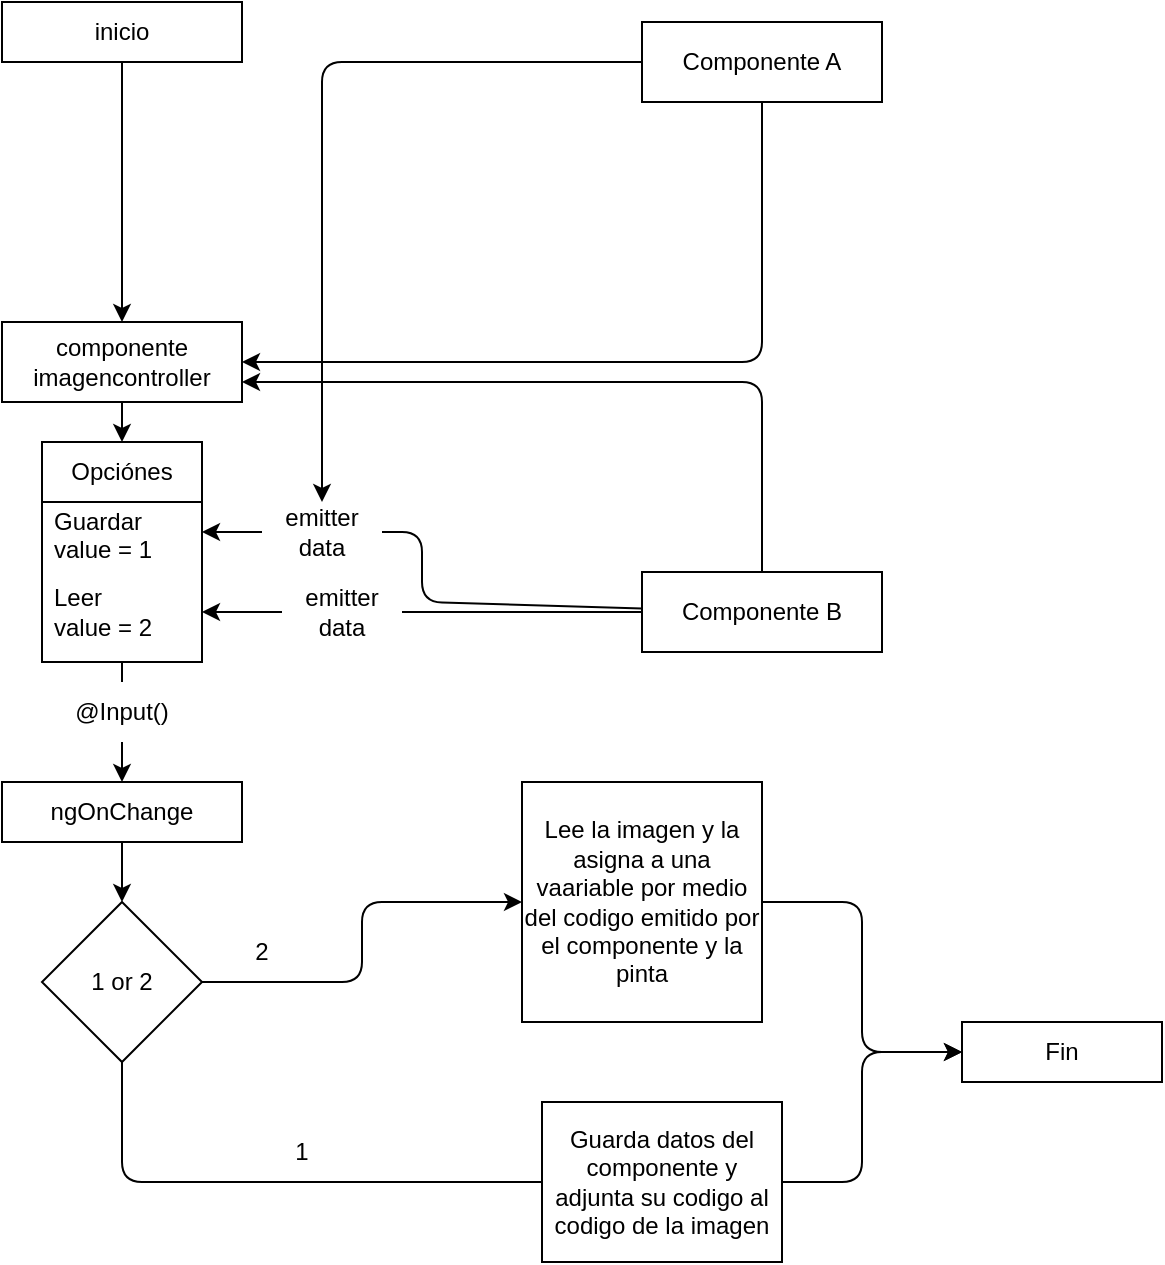 <mxfile>
    <diagram id="R0St5q9VU8vIfyoALJjC" name="Page-1">
        <mxGraphModel dx="873" dy="596" grid="1" gridSize="10" guides="1" tooltips="1" connect="1" arrows="1" fold="1" page="1" pageScale="1" pageWidth="850" pageHeight="1100" math="0" shadow="0">
            <root>
                <mxCell id="0"/>
                <mxCell id="1" parent="0"/>
                <mxCell id="4" value="" style="edgeStyle=none;html=1;" parent="1" source="2" target="3" edge="1">
                    <mxGeometry relative="1" as="geometry"/>
                </mxCell>
                <mxCell id="2" value="inicio" style="rounded=0;whiteSpace=wrap;html=1;" parent="1" vertex="1">
                    <mxGeometry x="140" y="70" width="120" height="30" as="geometry"/>
                </mxCell>
                <mxCell id="22" style="edgeStyle=none;html=1;" parent="1" source="3" target="9" edge="1">
                    <mxGeometry relative="1" as="geometry"/>
                </mxCell>
                <mxCell id="3" value="componente imagencontroller" style="rounded=0;whiteSpace=wrap;html=1;" parent="1" vertex="1">
                    <mxGeometry x="140" y="230" width="120" height="40" as="geometry"/>
                </mxCell>
                <mxCell id="7" style="edgeStyle=none;html=1;entryX=1;entryY=0.5;entryDx=0;entryDy=0;" parent="1" source="5" target="3" edge="1">
                    <mxGeometry relative="1" as="geometry">
                        <Array as="points">
                            <mxPoint x="520" y="250"/>
                        </Array>
                    </mxGeometry>
                </mxCell>
                <mxCell id="26" style="edgeStyle=none;html=1;" parent="1" source="5" target="18" edge="1">
                    <mxGeometry relative="1" as="geometry">
                        <mxPoint x="340" y="340" as="targetPoint"/>
                        <Array as="points">
                            <mxPoint x="300" y="100"/>
                            <mxPoint x="300" y="220"/>
                        </Array>
                    </mxGeometry>
                </mxCell>
                <mxCell id="5" value="Componente A" style="rounded=0;whiteSpace=wrap;html=1;" parent="1" vertex="1">
                    <mxGeometry x="460" y="80" width="120" height="40" as="geometry"/>
                </mxCell>
                <mxCell id="8" style="edgeStyle=none;html=1;entryX=1;entryY=0.75;entryDx=0;entryDy=0;" parent="1" source="6" target="3" edge="1">
                    <mxGeometry relative="1" as="geometry">
                        <Array as="points">
                            <mxPoint x="520" y="260"/>
                        </Array>
                    </mxGeometry>
                </mxCell>
                <mxCell id="13" style="edgeStyle=none;html=1;entryX=1;entryY=0.5;entryDx=0;entryDy=0;startArrow=none;" parent="1" source="18" target="10" edge="1">
                    <mxGeometry relative="1" as="geometry">
                        <Array as="points"/>
                    </mxGeometry>
                </mxCell>
                <mxCell id="15" style="edgeStyle=none;html=1;entryX=1;entryY=0.5;entryDx=0;entryDy=0;startArrow=none;" parent="1" source="16" target="11" edge="1">
                    <mxGeometry relative="1" as="geometry"/>
                </mxCell>
                <mxCell id="6" value="Componente B" style="rounded=0;whiteSpace=wrap;html=1;" parent="1" vertex="1">
                    <mxGeometry x="460" y="355" width="120" height="40" as="geometry"/>
                </mxCell>
                <mxCell id="24" style="edgeStyle=none;html=1;entryX=0.5;entryY=0;entryDx=0;entryDy=0;startArrow=none;" parent="1" source="39" target="23" edge="1">
                    <mxGeometry relative="1" as="geometry"/>
                </mxCell>
                <mxCell id="9" value="Opciónes" style="swimlane;fontStyle=0;childLayout=stackLayout;horizontal=1;startSize=30;horizontalStack=0;resizeParent=1;resizeParentMax=0;resizeLast=0;collapsible=1;marginBottom=0;whiteSpace=wrap;html=1;" parent="1" vertex="1">
                    <mxGeometry x="160" y="290" width="80" height="110" as="geometry"/>
                </mxCell>
                <mxCell id="10" value="Guardar value = 1" style="text;strokeColor=none;fillColor=none;align=left;verticalAlign=middle;spacingLeft=4;spacingRight=4;overflow=hidden;points=[[0,0.5],[1,0.5]];portConstraint=eastwest;rotatable=0;whiteSpace=wrap;html=1;" parent="9" vertex="1">
                    <mxGeometry y="30" width="80" height="30" as="geometry"/>
                </mxCell>
                <mxCell id="11" value="Leer&lt;br&gt;value = 2" style="text;strokeColor=none;fillColor=none;align=left;verticalAlign=middle;spacingLeft=4;spacingRight=4;overflow=hidden;points=[[0,0.5],[1,0.5]];portConstraint=eastwest;rotatable=0;whiteSpace=wrap;html=1;" parent="9" vertex="1">
                    <mxGeometry y="60" width="80" height="50" as="geometry"/>
                </mxCell>
                <mxCell id="17" value="" style="edgeStyle=none;html=1;entryX=1;entryY=0.5;entryDx=0;entryDy=0;endArrow=none;" parent="1" source="6" target="16" edge="1">
                    <mxGeometry relative="1" as="geometry">
                        <mxPoint x="460" y="375.0" as="sourcePoint"/>
                        <mxPoint x="240" y="375.0" as="targetPoint"/>
                    </mxGeometry>
                </mxCell>
                <mxCell id="16" value="emitter data" style="text;html=1;strokeColor=none;fillColor=none;align=center;verticalAlign=middle;whiteSpace=wrap;rounded=0;" parent="1" vertex="1">
                    <mxGeometry x="280" y="360" width="60" height="30" as="geometry"/>
                </mxCell>
                <mxCell id="20" value="" style="edgeStyle=none;html=1;entryX=1;entryY=0.5;entryDx=0;entryDy=0;endArrow=none;" parent="1" source="6" target="18" edge="1">
                    <mxGeometry relative="1" as="geometry">
                        <mxPoint x="460" y="373.235" as="sourcePoint"/>
                        <mxPoint x="240" y="335" as="targetPoint"/>
                        <Array as="points">
                            <mxPoint x="350" y="370"/>
                            <mxPoint x="350" y="335"/>
                        </Array>
                    </mxGeometry>
                </mxCell>
                <mxCell id="18" value="emitter data" style="text;html=1;strokeColor=none;fillColor=none;align=center;verticalAlign=middle;whiteSpace=wrap;rounded=0;" parent="1" vertex="1">
                    <mxGeometry x="270" y="320" width="60" height="30" as="geometry"/>
                </mxCell>
                <mxCell id="28" style="edgeStyle=none;html=1;entryX=0.5;entryY=0;entryDx=0;entryDy=0;" parent="1" source="23" target="27" edge="1">
                    <mxGeometry relative="1" as="geometry"/>
                </mxCell>
                <mxCell id="23" value="ngOnChange" style="rounded=0;whiteSpace=wrap;html=1;" parent="1" vertex="1">
                    <mxGeometry x="140" y="460" width="120" height="30" as="geometry"/>
                </mxCell>
                <mxCell id="36" style="edgeStyle=none;html=1;entryX=0;entryY=0.5;entryDx=0;entryDy=0;" parent="1" source="27" target="35" edge="1">
                    <mxGeometry relative="1" as="geometry">
                        <Array as="points">
                            <mxPoint x="320" y="560"/>
                            <mxPoint x="320" y="520"/>
                        </Array>
                    </mxGeometry>
                </mxCell>
                <mxCell id="27" value="1 or 2" style="rhombus;whiteSpace=wrap;html=1;" parent="1" vertex="1">
                    <mxGeometry x="160" y="520" width="80" height="80" as="geometry"/>
                </mxCell>
                <mxCell id="43" style="edgeStyle=none;html=1;entryX=0;entryY=0.5;entryDx=0;entryDy=0;" parent="1" source="29" target="41" edge="1">
                    <mxGeometry relative="1" as="geometry">
                        <Array as="points">
                            <mxPoint x="570" y="660"/>
                            <mxPoint x="570" y="595"/>
                        </Array>
                    </mxGeometry>
                </mxCell>
                <mxCell id="29" value="Guarda datos del componente y adjunta su codigo al codigo de la imagen" style="rounded=0;whiteSpace=wrap;html=1;" parent="1" vertex="1">
                    <mxGeometry x="410" y="620" width="120" height="80" as="geometry"/>
                </mxCell>
                <mxCell id="33" value="" style="edgeStyle=none;html=1;endArrow=none;entryX=0;entryY=0.5;entryDx=0;entryDy=0;" parent="1" source="27" target="29" edge="1">
                    <mxGeometry relative="1" as="geometry">
                        <mxPoint x="200" y="600" as="sourcePoint"/>
                        <mxPoint x="200" y="660" as="targetPoint"/>
                        <Array as="points">
                            <mxPoint x="200" y="660"/>
                        </Array>
                    </mxGeometry>
                </mxCell>
                <mxCell id="31" value="1" style="text;html=1;strokeColor=none;fillColor=none;align=center;verticalAlign=middle;whiteSpace=wrap;rounded=0;" parent="1" vertex="1">
                    <mxGeometry x="260" y="630" width="60" height="30" as="geometry"/>
                </mxCell>
                <mxCell id="42" style="edgeStyle=none;html=1;entryX=0;entryY=0.5;entryDx=0;entryDy=0;" parent="1" source="35" target="41" edge="1">
                    <mxGeometry relative="1" as="geometry">
                        <Array as="points">
                            <mxPoint x="570" y="520"/>
                            <mxPoint x="570" y="595"/>
                        </Array>
                    </mxGeometry>
                </mxCell>
                <mxCell id="35" value="Lee la imagen y la asigna a una vaariable por medio del codigo emitido por el componente y la pinta" style="rounded=0;whiteSpace=wrap;html=1;" parent="1" vertex="1">
                    <mxGeometry x="400" y="460" width="120" height="120" as="geometry"/>
                </mxCell>
                <mxCell id="37" value="2" style="text;html=1;strokeColor=none;fillColor=none;align=center;verticalAlign=middle;whiteSpace=wrap;rounded=0;" parent="1" vertex="1">
                    <mxGeometry x="240" y="530" width="60" height="30" as="geometry"/>
                </mxCell>
                <mxCell id="40" value="" style="edgeStyle=none;html=1;entryX=0.5;entryY=0;entryDx=0;entryDy=0;endArrow=none;" parent="1" source="9" target="39" edge="1">
                    <mxGeometry relative="1" as="geometry">
                        <mxPoint x="200" y="400" as="sourcePoint"/>
                        <mxPoint x="200" y="460" as="targetPoint"/>
                    </mxGeometry>
                </mxCell>
                <mxCell id="39" value="@Input()" style="text;html=1;strokeColor=none;fillColor=none;align=center;verticalAlign=middle;whiteSpace=wrap;rounded=0;" parent="1" vertex="1">
                    <mxGeometry x="170" y="410" width="60" height="30" as="geometry"/>
                </mxCell>
                <mxCell id="41" value="Fin" style="rounded=0;whiteSpace=wrap;html=1;" parent="1" vertex="1">
                    <mxGeometry x="620" y="580" width="100" height="30" as="geometry"/>
                </mxCell>
            </root>
        </mxGraphModel>
    </diagram>
</mxfile>